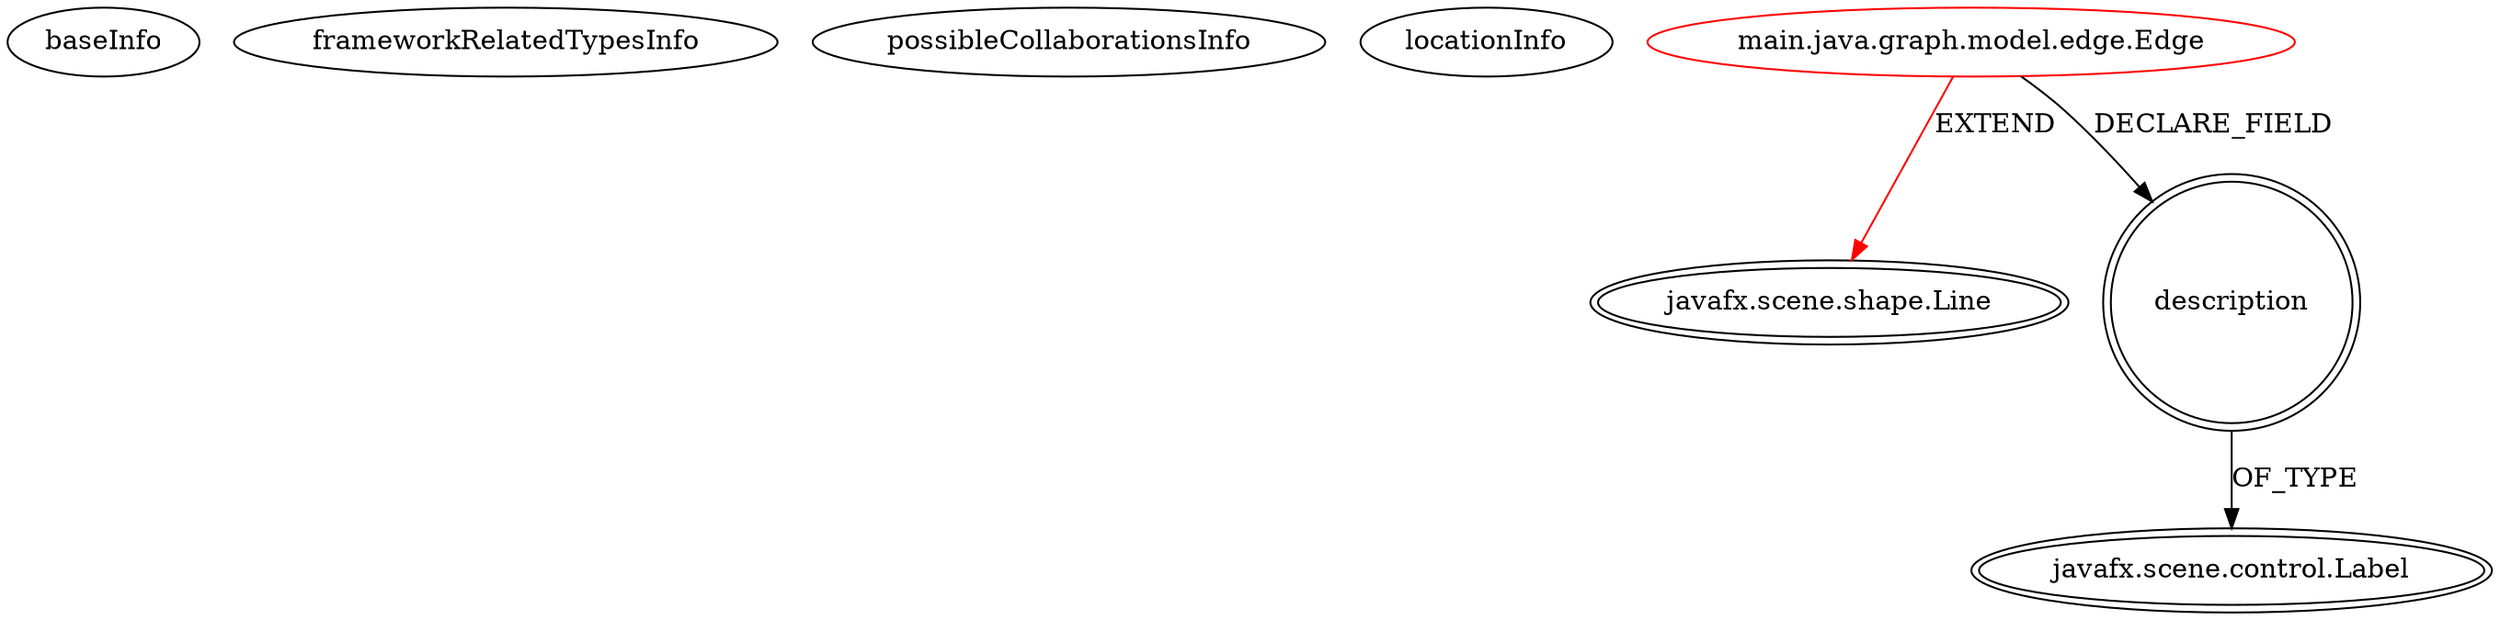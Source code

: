digraph {
baseInfo[graphId=348,category="extension_graph",isAnonymous=false,possibleRelation=false]
frameworkRelatedTypesInfo[0="javafx.scene.shape.Line"]
possibleCollaborationsInfo[]
locationInfo[projectName="DenisTyschenko-JavaFx-Graph",filePath="/DenisTyschenko-JavaFx-Graph/JavaFx-Graph-master/src/main/java/graph/model/edge/Edge.java",contextSignature="Edge",graphId="348"]
0[label="main.java.graph.model.edge.Edge",vertexType="ROOT_CLIENT_CLASS_DECLARATION",isFrameworkType=false,color=red]
1[label="javafx.scene.shape.Line",vertexType="FRAMEWORK_CLASS_TYPE",isFrameworkType=true,peripheries=2]
2[label="description",vertexType="FIELD_DECLARATION",isFrameworkType=true,peripheries=2,shape=circle]
3[label="javafx.scene.control.Label",vertexType="FRAMEWORK_CLASS_TYPE",isFrameworkType=true,peripheries=2]
0->1[label="EXTEND",color=red]
0->2[label="DECLARE_FIELD"]
2->3[label="OF_TYPE"]
}

